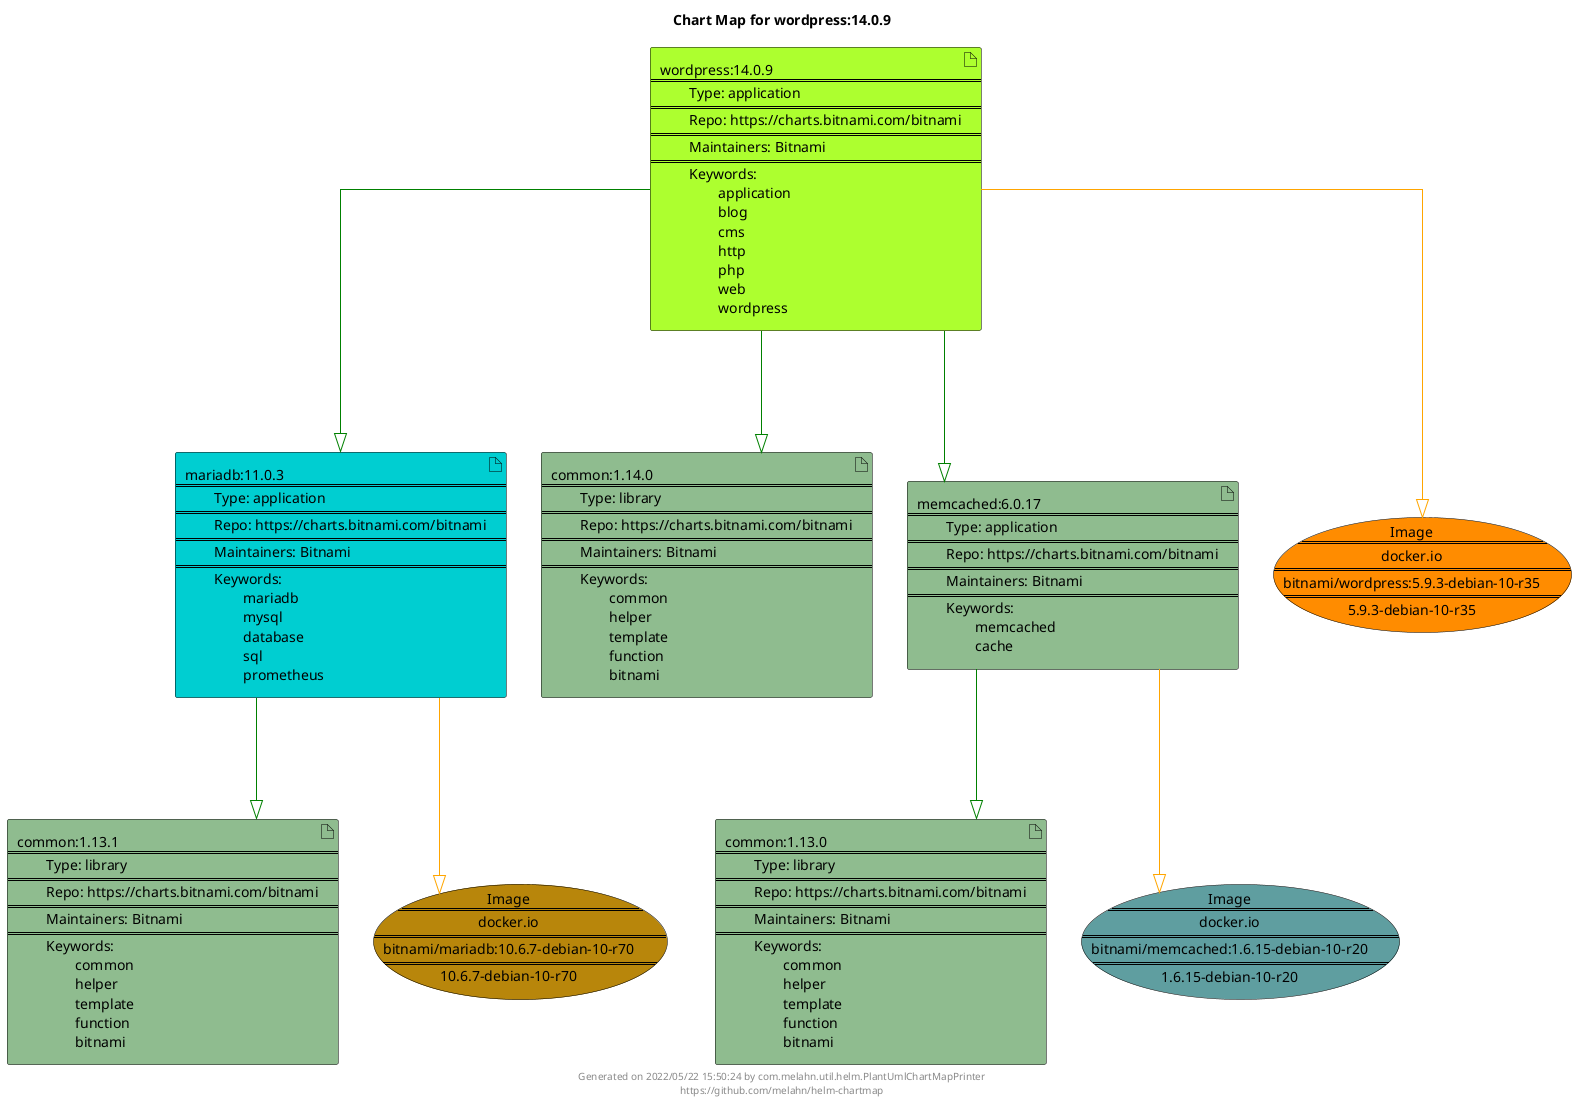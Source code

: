 @startuml
skinparam linetype ortho
skinparam backgroundColor white
skinparam usecaseBorderColor black
skinparam usecaseArrowColor LightSlateGray
skinparam artifactBorderColor black
skinparam artifactArrowColor LightSlateGray

title Chart Map for wordpress:14.0.9

'There are 6 referenced Helm Charts
artifact "common:1.13.1\n====\n\tType: library\n====\n\tRepo: https://charts.bitnami.com/bitnami\n====\n\tMaintainers: Bitnami\n====\n\tKeywords: \n\t\tcommon\n\t\thelper\n\t\ttemplate\n\t\tfunction\n\t\tbitnami" as common_1_13_1 #DarkSeaGreen
artifact "mariadb:11.0.3\n====\n\tType: application\n====\n\tRepo: https://charts.bitnami.com/bitnami\n====\n\tMaintainers: Bitnami\n====\n\tKeywords: \n\t\tmariadb\n\t\tmysql\n\t\tdatabase\n\t\tsql\n\t\tprometheus" as mariadb_11_0_3 #DarkTurquoise
artifact "common:1.13.0\n====\n\tType: library\n====\n\tRepo: https://charts.bitnami.com/bitnami\n====\n\tMaintainers: Bitnami\n====\n\tKeywords: \n\t\tcommon\n\t\thelper\n\t\ttemplate\n\t\tfunction\n\t\tbitnami" as common_1_13_0 #DarkSeaGreen
artifact "common:1.14.0\n====\n\tType: library\n====\n\tRepo: https://charts.bitnami.com/bitnami\n====\n\tMaintainers: Bitnami\n====\n\tKeywords: \n\t\tcommon\n\t\thelper\n\t\ttemplate\n\t\tfunction\n\t\tbitnami" as common_1_14_0 #DarkSeaGreen
artifact "memcached:6.0.17\n====\n\tType: application\n====\n\tRepo: https://charts.bitnami.com/bitnami\n====\n\tMaintainers: Bitnami\n====\n\tKeywords: \n\t\tmemcached\n\t\tcache" as memcached_6_0_17 #DarkSeaGreen
artifact "wordpress:14.0.9\n====\n\tType: application\n====\n\tRepo: https://charts.bitnami.com/bitnami\n====\n\tMaintainers: Bitnami\n====\n\tKeywords: \n\t\tapplication\n\t\tblog\n\t\tcms\n\t\thttp\n\t\tphp\n\t\tweb\n\t\twordpress" as wordpress_14_0_9 #GreenYellow

'There are 3 referenced Docker Images
usecase "Image\n====\ndocker.io\n====\nbitnami/wordpress:5.9.3-debian-10-r35\n====\n5.9.3-debian-10-r35" as docker_io_bitnami_wordpress_5_9_3_debian_10_r35 #Darkorange
usecase "Image\n====\ndocker.io\n====\nbitnami/mariadb:10.6.7-debian-10-r70\n====\n10.6.7-debian-10-r70" as docker_io_bitnami_mariadb_10_6_7_debian_10_r70 #DarkGoldenRod
usecase "Image\n====\ndocker.io\n====\nbitnami/memcached:1.6.15-debian-10-r20\n====\n1.6.15-debian-10-r20" as docker_io_bitnami_memcached_1_6_15_debian_10_r20 #CadetBlue

'Chart Dependencies
wordpress_14_0_9--[#green]-|>mariadb_11_0_3
mariadb_11_0_3--[#green]-|>common_1_13_1
wordpress_14_0_9--[#green]-|>common_1_14_0
wordpress_14_0_9--[#green]-|>memcached_6_0_17
memcached_6_0_17--[#green]-|>common_1_13_0
mariadb_11_0_3--[#orange]-|>docker_io_bitnami_mariadb_10_6_7_debian_10_r70
memcached_6_0_17--[#orange]-|>docker_io_bitnami_memcached_1_6_15_debian_10_r20
wordpress_14_0_9--[#orange]-|>docker_io_bitnami_wordpress_5_9_3_debian_10_r35

center footer Generated on 2022/05/22 15:50:24 by com.melahn.util.helm.PlantUmlChartMapPrinter\nhttps://github.com/melahn/helm-chartmap
@enduml
